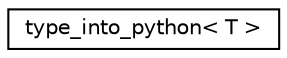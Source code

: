 digraph "Graphical Class Hierarchy"
{
 // LATEX_PDF_SIZE
  edge [fontname="Helvetica",fontsize="10",labelfontname="Helvetica",labelfontsize="10"];
  node [fontname="Helvetica",fontsize="10",shape=record];
  rankdir="LR";
  Node0 [label="type_into_python\< T \>",height=0.2,width=0.4,color="black", fillcolor="white", style="filled",URL="$structtype__into__python.html",tooltip="helper type to aid conversion from input type T to the python object"];
}
